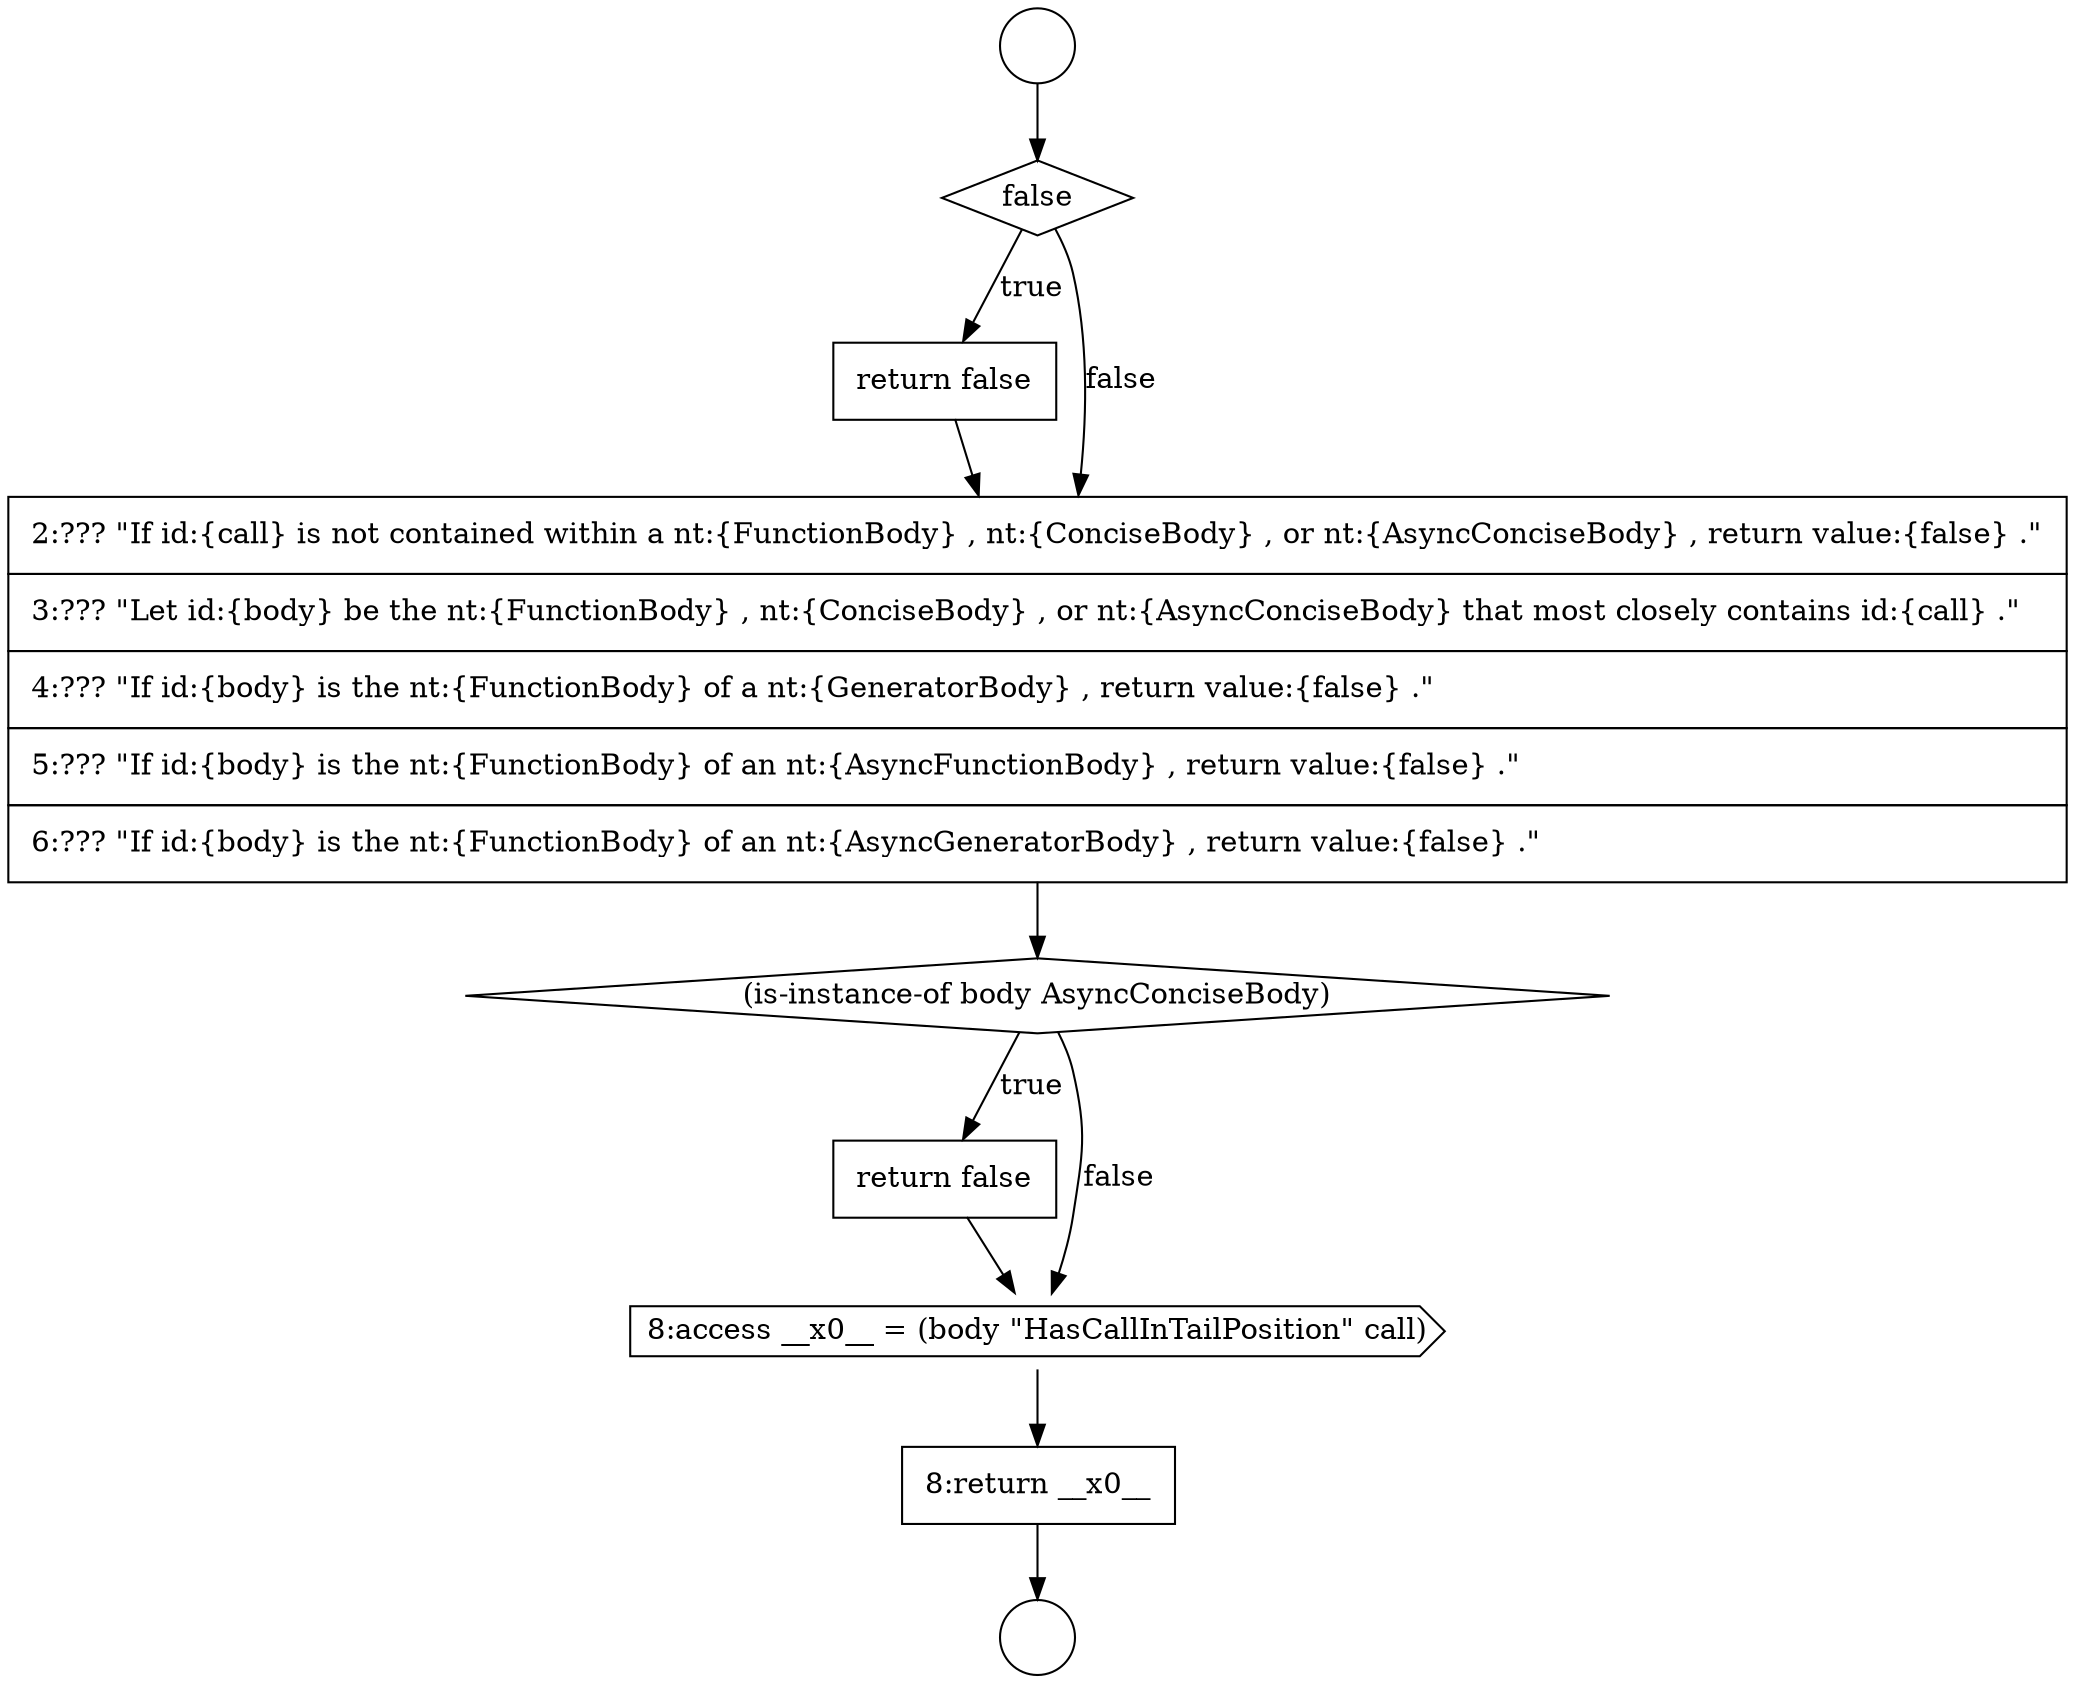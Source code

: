 digraph {
  node9410 [shape=none, margin=0, label=<<font color="black">
    <table border="0" cellborder="1" cellspacing="0" cellpadding="10">
      <tr><td align="left">return false</td></tr>
    </table>
  </font>> color="black" fillcolor="white" style=filled]
  node9412 [shape=none, margin=0, label=<<font color="black">
    <table border="0" cellborder="1" cellspacing="0" cellpadding="10">
      <tr><td align="left">8:return __x0__</td></tr>
    </table>
  </font>> color="black" fillcolor="white" style=filled]
  node9404 [shape=circle label=" " color="black" fillcolor="white" style=filled]
  node9407 [shape=none, margin=0, label=<<font color="black">
    <table border="0" cellborder="1" cellspacing="0" cellpadding="10">
      <tr><td align="left">return false</td></tr>
    </table>
  </font>> color="black" fillcolor="white" style=filled]
  node9408 [shape=none, margin=0, label=<<font color="black">
    <table border="0" cellborder="1" cellspacing="0" cellpadding="10">
      <tr><td align="left">2:??? &quot;If id:{call} is not contained within a nt:{FunctionBody} , nt:{ConciseBody} , or nt:{AsyncConciseBody} , return value:{false} .&quot;</td></tr>
      <tr><td align="left">3:??? &quot;Let id:{body} be the nt:{FunctionBody} , nt:{ConciseBody} , or nt:{AsyncConciseBody} that most closely contains id:{call} .&quot;</td></tr>
      <tr><td align="left">4:??? &quot;If id:{body} is the nt:{FunctionBody} of a nt:{GeneratorBody} , return value:{false} .&quot;</td></tr>
      <tr><td align="left">5:??? &quot;If id:{body} is the nt:{FunctionBody} of an nt:{AsyncFunctionBody} , return value:{false} .&quot;</td></tr>
      <tr><td align="left">6:??? &quot;If id:{body} is the nt:{FunctionBody} of an nt:{AsyncGeneratorBody} , return value:{false} .&quot;</td></tr>
    </table>
  </font>> color="black" fillcolor="white" style=filled]
  node9406 [shape=diamond, label=<<font color="black">false</font>> color="black" fillcolor="white" style=filled]
  node9409 [shape=diamond, label=<<font color="black">(is-instance-of body AsyncConciseBody)</font>> color="black" fillcolor="white" style=filled]
  node9405 [shape=circle label=" " color="black" fillcolor="white" style=filled]
  node9411 [shape=cds, label=<<font color="black">8:access __x0__ = (body &quot;HasCallInTailPosition&quot; call)</font>> color="black" fillcolor="white" style=filled]
  node9410 -> node9411 [ color="black"]
  node9406 -> node9407 [label=<<font color="black">true</font>> color="black"]
  node9406 -> node9408 [label=<<font color="black">false</font>> color="black"]
  node9408 -> node9409 [ color="black"]
  node9404 -> node9406 [ color="black"]
  node9412 -> node9405 [ color="black"]
  node9407 -> node9408 [ color="black"]
  node9409 -> node9410 [label=<<font color="black">true</font>> color="black"]
  node9409 -> node9411 [label=<<font color="black">false</font>> color="black"]
  node9411 -> node9412 [ color="black"]
}

